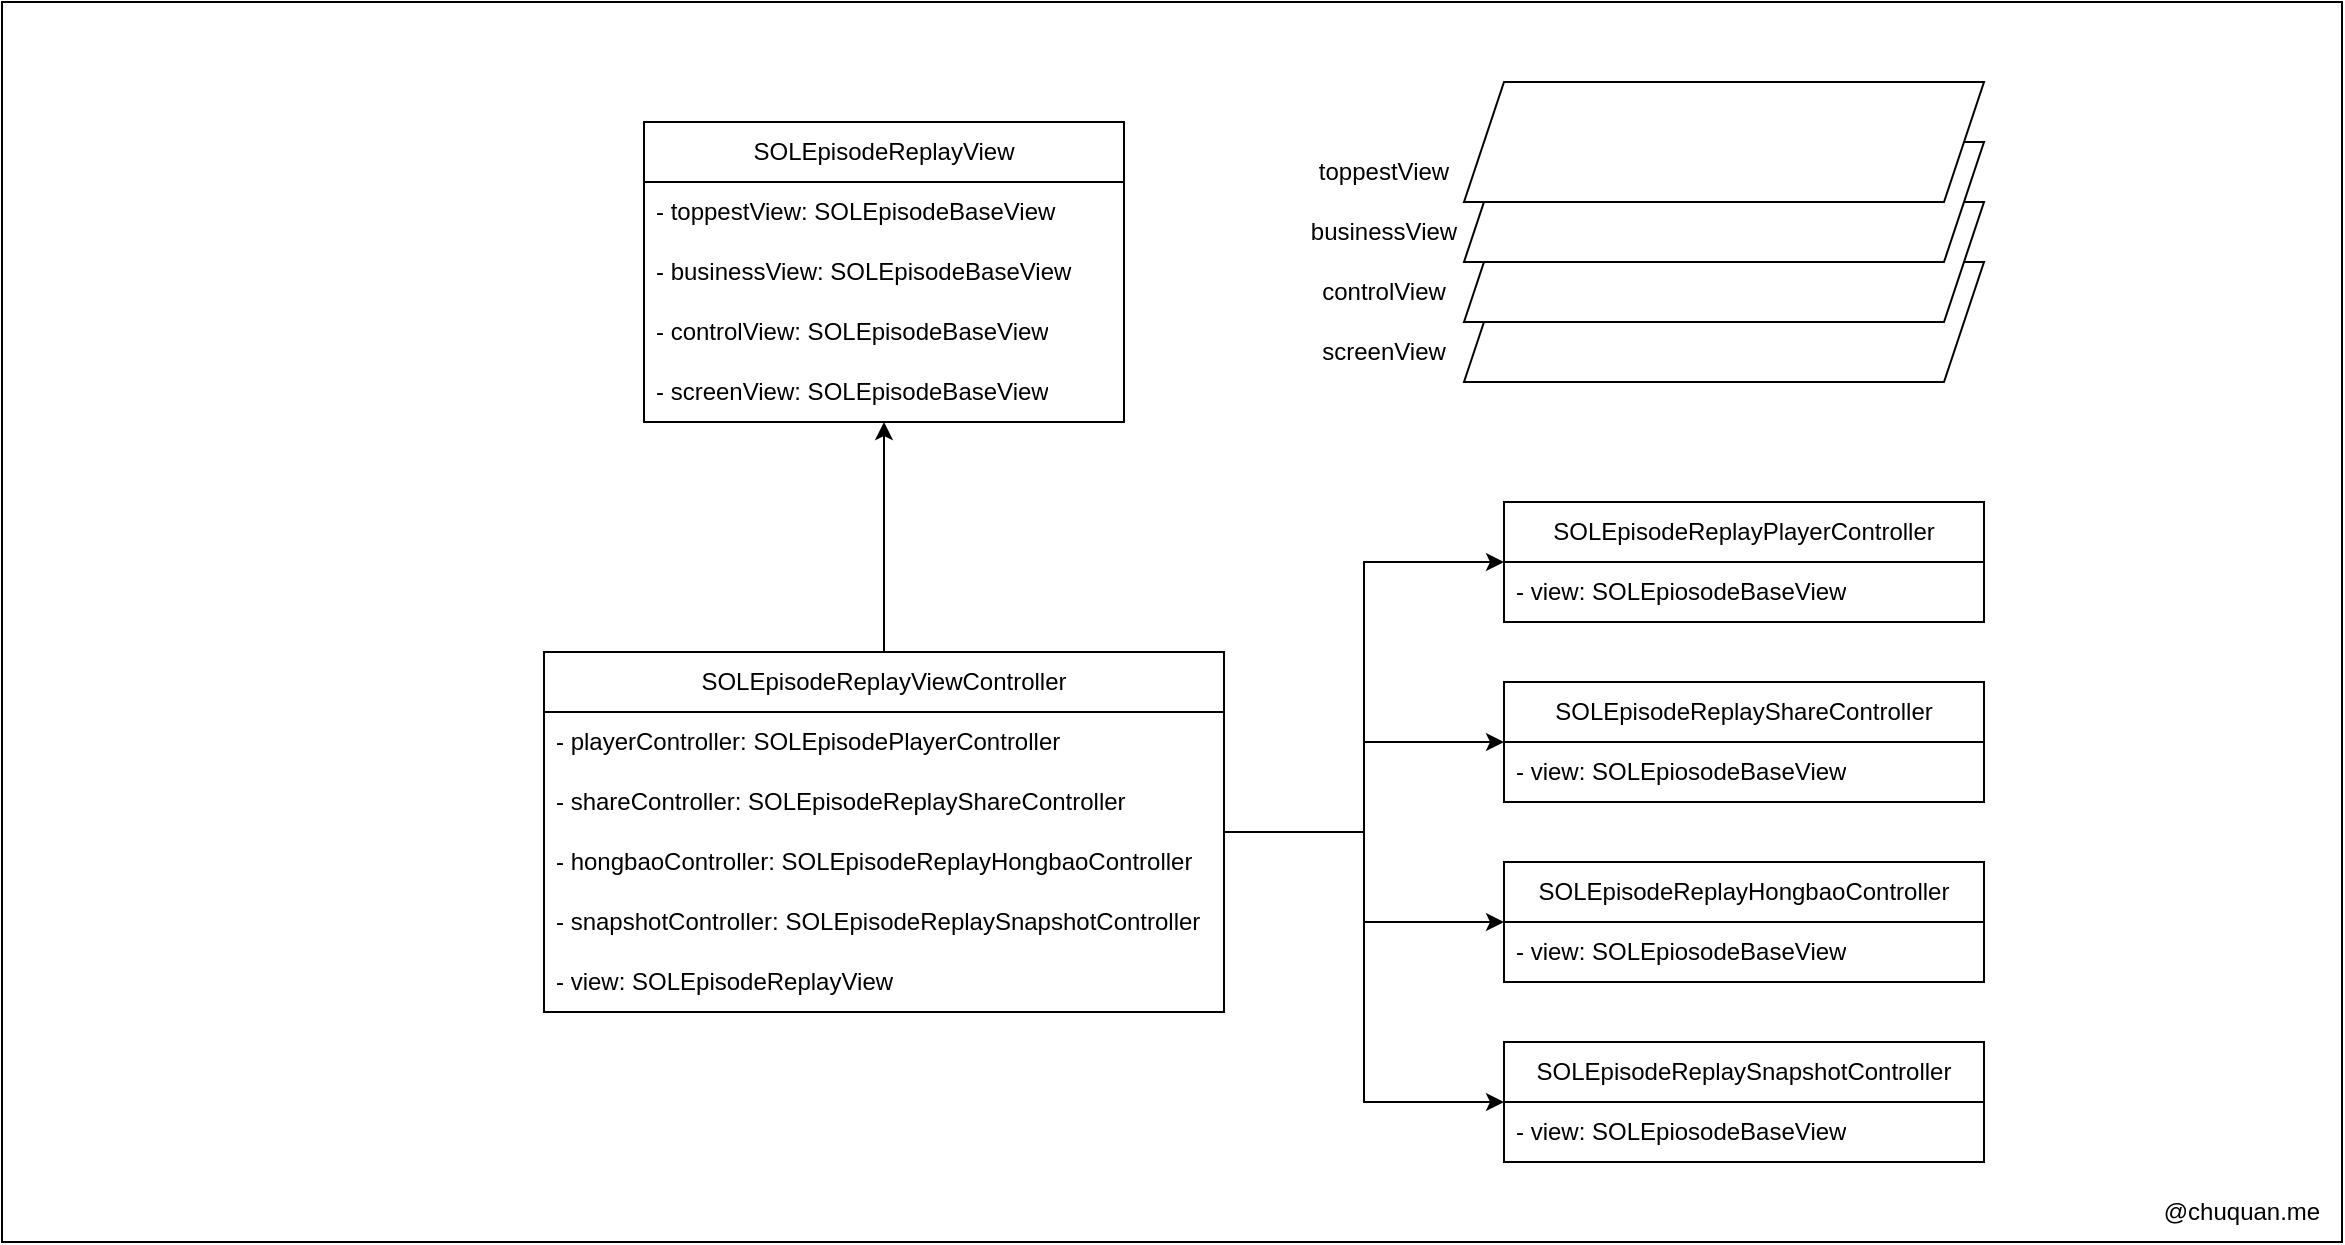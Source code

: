 <mxfile version="25.0.1">
  <diagram name="第 1 页" id="A6NqL1CC6_A7shuIC__8">
    <mxGraphModel dx="2261" dy="761" grid="1" gridSize="10" guides="1" tooltips="1" connect="1" arrows="1" fold="1" page="1" pageScale="1" pageWidth="827" pageHeight="1169" math="0" shadow="0">
      <root>
        <mxCell id="0" />
        <mxCell id="1" parent="0" />
        <mxCell id="goYs2HT9F470lsQHGWXM-1" value="" style="rounded=0;whiteSpace=wrap;html=1;fillColor=none;" vertex="1" parent="1">
          <mxGeometry x="-171" y="100" width="1170" height="620" as="geometry" />
        </mxCell>
        <mxCell id="goYs2HT9F470lsQHGWXM-2" style="edgeStyle=orthogonalEdgeStyle;rounded=0;orthogonalLoop=1;jettySize=auto;html=1;" edge="1" parent="1" source="goYs2HT9F470lsQHGWXM-6" target="goYs2HT9F470lsQHGWXM-18">
          <mxGeometry relative="1" as="geometry">
            <Array as="points">
              <mxPoint x="510" y="515" />
              <mxPoint x="510" y="380" />
            </Array>
          </mxGeometry>
        </mxCell>
        <mxCell id="goYs2HT9F470lsQHGWXM-3" style="edgeStyle=orthogonalEdgeStyle;rounded=0;orthogonalLoop=1;jettySize=auto;html=1;" edge="1" parent="1" source="goYs2HT9F470lsQHGWXM-6" target="goYs2HT9F470lsQHGWXM-16">
          <mxGeometry relative="1" as="geometry" />
        </mxCell>
        <mxCell id="goYs2HT9F470lsQHGWXM-4" style="edgeStyle=orthogonalEdgeStyle;rounded=0;orthogonalLoop=1;jettySize=auto;html=1;" edge="1" parent="1" source="goYs2HT9F470lsQHGWXM-6" target="goYs2HT9F470lsQHGWXM-14">
          <mxGeometry relative="1" as="geometry" />
        </mxCell>
        <mxCell id="goYs2HT9F470lsQHGWXM-5" style="edgeStyle=orthogonalEdgeStyle;rounded=0;orthogonalLoop=1;jettySize=auto;html=1;" edge="1" parent="1" source="goYs2HT9F470lsQHGWXM-6" target="goYs2HT9F470lsQHGWXM-12">
          <mxGeometry relative="1" as="geometry">
            <Array as="points">
              <mxPoint x="510" y="515" />
              <mxPoint x="510" y="650" />
            </Array>
          </mxGeometry>
        </mxCell>
        <mxCell id="goYs2HT9F470lsQHGWXM-25" style="edgeStyle=orthogonalEdgeStyle;rounded=0;orthogonalLoop=1;jettySize=auto;html=1;" edge="1" parent="1" source="goYs2HT9F470lsQHGWXM-6" target="goYs2HT9F470lsQHGWXM-20">
          <mxGeometry relative="1" as="geometry" />
        </mxCell>
        <mxCell id="goYs2HT9F470lsQHGWXM-6" value="SOLEpisodeReplayViewController" style="swimlane;fontStyle=0;childLayout=stackLayout;horizontal=1;startSize=30;horizontalStack=0;resizeParent=1;resizeParentMax=0;resizeLast=0;collapsible=1;marginBottom=0;whiteSpace=wrap;html=1;" vertex="1" parent="1">
          <mxGeometry x="100" y="425" width="340" height="180" as="geometry" />
        </mxCell>
        <mxCell id="goYs2HT9F470lsQHGWXM-7" value="- playerController: SOLEpisodePlayerController" style="text;strokeColor=none;fillColor=none;align=left;verticalAlign=middle;spacingLeft=4;spacingRight=4;overflow=hidden;points=[[0,0.5],[1,0.5]];portConstraint=eastwest;rotatable=0;whiteSpace=wrap;html=1;" vertex="1" parent="goYs2HT9F470lsQHGWXM-6">
          <mxGeometry y="30" width="340" height="30" as="geometry" />
        </mxCell>
        <mxCell id="goYs2HT9F470lsQHGWXM-8" value="- shareController: SOLEpisodeReplayShareController" style="text;strokeColor=none;fillColor=none;align=left;verticalAlign=middle;spacingLeft=4;spacingRight=4;overflow=hidden;points=[[0,0.5],[1,0.5]];portConstraint=eastwest;rotatable=0;whiteSpace=wrap;html=1;" vertex="1" parent="goYs2HT9F470lsQHGWXM-6">
          <mxGeometry y="60" width="340" height="30" as="geometry" />
        </mxCell>
        <mxCell id="goYs2HT9F470lsQHGWXM-9" value="- hongbaoController: SOLEpisodeReplayHongbaoController" style="text;strokeColor=none;fillColor=none;align=left;verticalAlign=middle;spacingLeft=4;spacingRight=4;overflow=hidden;points=[[0,0.5],[1,0.5]];portConstraint=eastwest;rotatable=0;whiteSpace=wrap;html=1;" vertex="1" parent="goYs2HT9F470lsQHGWXM-6">
          <mxGeometry y="90" width="340" height="30" as="geometry" />
        </mxCell>
        <mxCell id="goYs2HT9F470lsQHGWXM-10" value="- snapshotController: SOLEpisodeReplaySnapshotController" style="text;strokeColor=none;fillColor=none;align=left;verticalAlign=middle;spacingLeft=4;spacingRight=4;overflow=hidden;points=[[0,0.5],[1,0.5]];portConstraint=eastwest;rotatable=0;whiteSpace=wrap;html=1;" vertex="1" parent="goYs2HT9F470lsQHGWXM-6">
          <mxGeometry y="120" width="340" height="30" as="geometry" />
        </mxCell>
        <mxCell id="goYs2HT9F470lsQHGWXM-26" value="- view: SOLEpisodeReplayView" style="text;strokeColor=none;fillColor=none;align=left;verticalAlign=middle;spacingLeft=4;spacingRight=4;overflow=hidden;points=[[0,0.5],[1,0.5]];portConstraint=eastwest;rotatable=0;whiteSpace=wrap;html=1;" vertex="1" parent="goYs2HT9F470lsQHGWXM-6">
          <mxGeometry y="150" width="340" height="30" as="geometry" />
        </mxCell>
        <mxCell id="goYs2HT9F470lsQHGWXM-11" value="@chuquan.me" style="text;html=1;align=center;verticalAlign=middle;whiteSpace=wrap;rounded=0;" vertex="1" parent="1">
          <mxGeometry x="899" y="690" width="100" height="30" as="geometry" />
        </mxCell>
        <mxCell id="goYs2HT9F470lsQHGWXM-12" value="SOLEpisodeReplaySnapshotController" style="swimlane;fontStyle=0;childLayout=stackLayout;horizontal=1;startSize=30;horizontalStack=0;resizeParent=1;resizeParentMax=0;resizeLast=0;collapsible=1;marginBottom=0;whiteSpace=wrap;html=1;" vertex="1" parent="1">
          <mxGeometry x="580" y="620" width="240" height="60" as="geometry" />
        </mxCell>
        <mxCell id="goYs2HT9F470lsQHGWXM-13" value="- view: SOLEpiosodeBaseView" style="text;strokeColor=none;fillColor=none;align=left;verticalAlign=middle;spacingLeft=4;spacingRight=4;overflow=hidden;points=[[0,0.5],[1,0.5]];portConstraint=eastwest;rotatable=0;whiteSpace=wrap;html=1;" vertex="1" parent="goYs2HT9F470lsQHGWXM-12">
          <mxGeometry y="30" width="240" height="30" as="geometry" />
        </mxCell>
        <mxCell id="goYs2HT9F470lsQHGWXM-14" value="SOLEpisodeReplayHongbaoController" style="swimlane;fontStyle=0;childLayout=stackLayout;horizontal=1;startSize=30;horizontalStack=0;resizeParent=1;resizeParentMax=0;resizeLast=0;collapsible=1;marginBottom=0;whiteSpace=wrap;html=1;" vertex="1" parent="1">
          <mxGeometry x="580" y="530" width="240" height="60" as="geometry" />
        </mxCell>
        <mxCell id="goYs2HT9F470lsQHGWXM-15" value="- view: SOLEpiosodeBaseView" style="text;strokeColor=none;fillColor=none;align=left;verticalAlign=middle;spacingLeft=4;spacingRight=4;overflow=hidden;points=[[0,0.5],[1,0.5]];portConstraint=eastwest;rotatable=0;whiteSpace=wrap;html=1;" vertex="1" parent="goYs2HT9F470lsQHGWXM-14">
          <mxGeometry y="30" width="240" height="30" as="geometry" />
        </mxCell>
        <mxCell id="goYs2HT9F470lsQHGWXM-16" value="SOLEpisodeReplayShareController" style="swimlane;fontStyle=0;childLayout=stackLayout;horizontal=1;startSize=30;horizontalStack=0;resizeParent=1;resizeParentMax=0;resizeLast=0;collapsible=1;marginBottom=0;whiteSpace=wrap;html=1;" vertex="1" parent="1">
          <mxGeometry x="580" y="440" width="240" height="60" as="geometry" />
        </mxCell>
        <mxCell id="goYs2HT9F470lsQHGWXM-17" value="- view: SOLEpiosodeBaseView" style="text;strokeColor=none;fillColor=none;align=left;verticalAlign=middle;spacingLeft=4;spacingRight=4;overflow=hidden;points=[[0,0.5],[1,0.5]];portConstraint=eastwest;rotatable=0;whiteSpace=wrap;html=1;" vertex="1" parent="goYs2HT9F470lsQHGWXM-16">
          <mxGeometry y="30" width="240" height="30" as="geometry" />
        </mxCell>
        <mxCell id="goYs2HT9F470lsQHGWXM-18" value="SOLEpisodeReplayPlayerController" style="swimlane;fontStyle=0;childLayout=stackLayout;horizontal=1;startSize=30;horizontalStack=0;resizeParent=1;resizeParentMax=0;resizeLast=0;collapsible=1;marginBottom=0;whiteSpace=wrap;html=1;" vertex="1" parent="1">
          <mxGeometry x="580" y="350" width="240" height="60" as="geometry" />
        </mxCell>
        <mxCell id="goYs2HT9F470lsQHGWXM-19" value="- view: SOLEpiosodeBaseView" style="text;strokeColor=none;fillColor=none;align=left;verticalAlign=middle;spacingLeft=4;spacingRight=4;overflow=hidden;points=[[0,0.5],[1,0.5]];portConstraint=eastwest;rotatable=0;whiteSpace=wrap;html=1;" vertex="1" parent="goYs2HT9F470lsQHGWXM-18">
          <mxGeometry y="30" width="240" height="30" as="geometry" />
        </mxCell>
        <mxCell id="goYs2HT9F470lsQHGWXM-20" value="SOLEpisodeReplayView" style="swimlane;fontStyle=0;childLayout=stackLayout;horizontal=1;startSize=30;horizontalStack=0;resizeParent=1;resizeParentMax=0;resizeLast=0;collapsible=1;marginBottom=0;whiteSpace=wrap;html=1;" vertex="1" parent="1">
          <mxGeometry x="150" y="160" width="240" height="150" as="geometry" />
        </mxCell>
        <mxCell id="goYs2HT9F470lsQHGWXM-21" value="- toppestView: SOLEpisodeBaseView" style="text;strokeColor=none;fillColor=none;align=left;verticalAlign=middle;spacingLeft=4;spacingRight=4;overflow=hidden;points=[[0,0.5],[1,0.5]];portConstraint=eastwest;rotatable=0;whiteSpace=wrap;html=1;" vertex="1" parent="goYs2HT9F470lsQHGWXM-20">
          <mxGeometry y="30" width="240" height="30" as="geometry" />
        </mxCell>
        <mxCell id="goYs2HT9F470lsQHGWXM-22" value="- businessView: SOLEpisodeBaseView" style="text;strokeColor=none;fillColor=none;align=left;verticalAlign=middle;spacingLeft=4;spacingRight=4;overflow=hidden;points=[[0,0.5],[1,0.5]];portConstraint=eastwest;rotatable=0;whiteSpace=wrap;html=1;" vertex="1" parent="goYs2HT9F470lsQHGWXM-20">
          <mxGeometry y="60" width="240" height="30" as="geometry" />
        </mxCell>
        <mxCell id="goYs2HT9F470lsQHGWXM-23" value="- controlView: SOLEpisodeBaseView" style="text;strokeColor=none;fillColor=none;align=left;verticalAlign=middle;spacingLeft=4;spacingRight=4;overflow=hidden;points=[[0,0.5],[1,0.5]];portConstraint=eastwest;rotatable=0;whiteSpace=wrap;html=1;" vertex="1" parent="goYs2HT9F470lsQHGWXM-20">
          <mxGeometry y="90" width="240" height="30" as="geometry" />
        </mxCell>
        <mxCell id="goYs2HT9F470lsQHGWXM-24" value="- screenView: SOLEpisodeBaseView" style="text;strokeColor=none;fillColor=none;align=left;verticalAlign=middle;spacingLeft=4;spacingRight=4;overflow=hidden;points=[[0,0.5],[1,0.5]];portConstraint=eastwest;rotatable=0;whiteSpace=wrap;html=1;" vertex="1" parent="goYs2HT9F470lsQHGWXM-20">
          <mxGeometry y="120" width="240" height="30" as="geometry" />
        </mxCell>
        <mxCell id="goYs2HT9F470lsQHGWXM-29" value="" style="shape=parallelogram;perimeter=parallelogramPerimeter;whiteSpace=wrap;html=1;fixedSize=1;" vertex="1" parent="1">
          <mxGeometry x="560" y="230" width="260" height="60" as="geometry" />
        </mxCell>
        <mxCell id="goYs2HT9F470lsQHGWXM-30" value="" style="shape=parallelogram;perimeter=parallelogramPerimeter;whiteSpace=wrap;html=1;fixedSize=1;" vertex="1" parent="1">
          <mxGeometry x="560" y="200" width="260" height="60" as="geometry" />
        </mxCell>
        <mxCell id="goYs2HT9F470lsQHGWXM-31" value="" style="shape=parallelogram;perimeter=parallelogramPerimeter;whiteSpace=wrap;html=1;fixedSize=1;" vertex="1" parent="1">
          <mxGeometry x="560" y="170" width="260" height="60" as="geometry" />
        </mxCell>
        <mxCell id="goYs2HT9F470lsQHGWXM-32" value="" style="shape=parallelogram;perimeter=parallelogramPerimeter;whiteSpace=wrap;html=1;fixedSize=1;" vertex="1" parent="1">
          <mxGeometry x="560" y="140" width="260" height="60" as="geometry" />
        </mxCell>
        <mxCell id="goYs2HT9F470lsQHGWXM-33" value="screenView" style="text;html=1;align=center;verticalAlign=middle;whiteSpace=wrap;rounded=0;" vertex="1" parent="1">
          <mxGeometry x="490" y="260" width="60" height="30" as="geometry" />
        </mxCell>
        <mxCell id="goYs2HT9F470lsQHGWXM-34" value="controlView" style="text;html=1;align=center;verticalAlign=middle;whiteSpace=wrap;rounded=0;" vertex="1" parent="1">
          <mxGeometry x="490" y="230" width="60" height="30" as="geometry" />
        </mxCell>
        <mxCell id="goYs2HT9F470lsQHGWXM-35" value="businessView" style="text;html=1;align=center;verticalAlign=middle;whiteSpace=wrap;rounded=0;" vertex="1" parent="1">
          <mxGeometry x="490" y="200" width="60" height="30" as="geometry" />
        </mxCell>
        <mxCell id="goYs2HT9F470lsQHGWXM-36" value="toppestView" style="text;html=1;align=center;verticalAlign=middle;whiteSpace=wrap;rounded=0;" vertex="1" parent="1">
          <mxGeometry x="490" y="170" width="60" height="30" as="geometry" />
        </mxCell>
      </root>
    </mxGraphModel>
  </diagram>
</mxfile>

